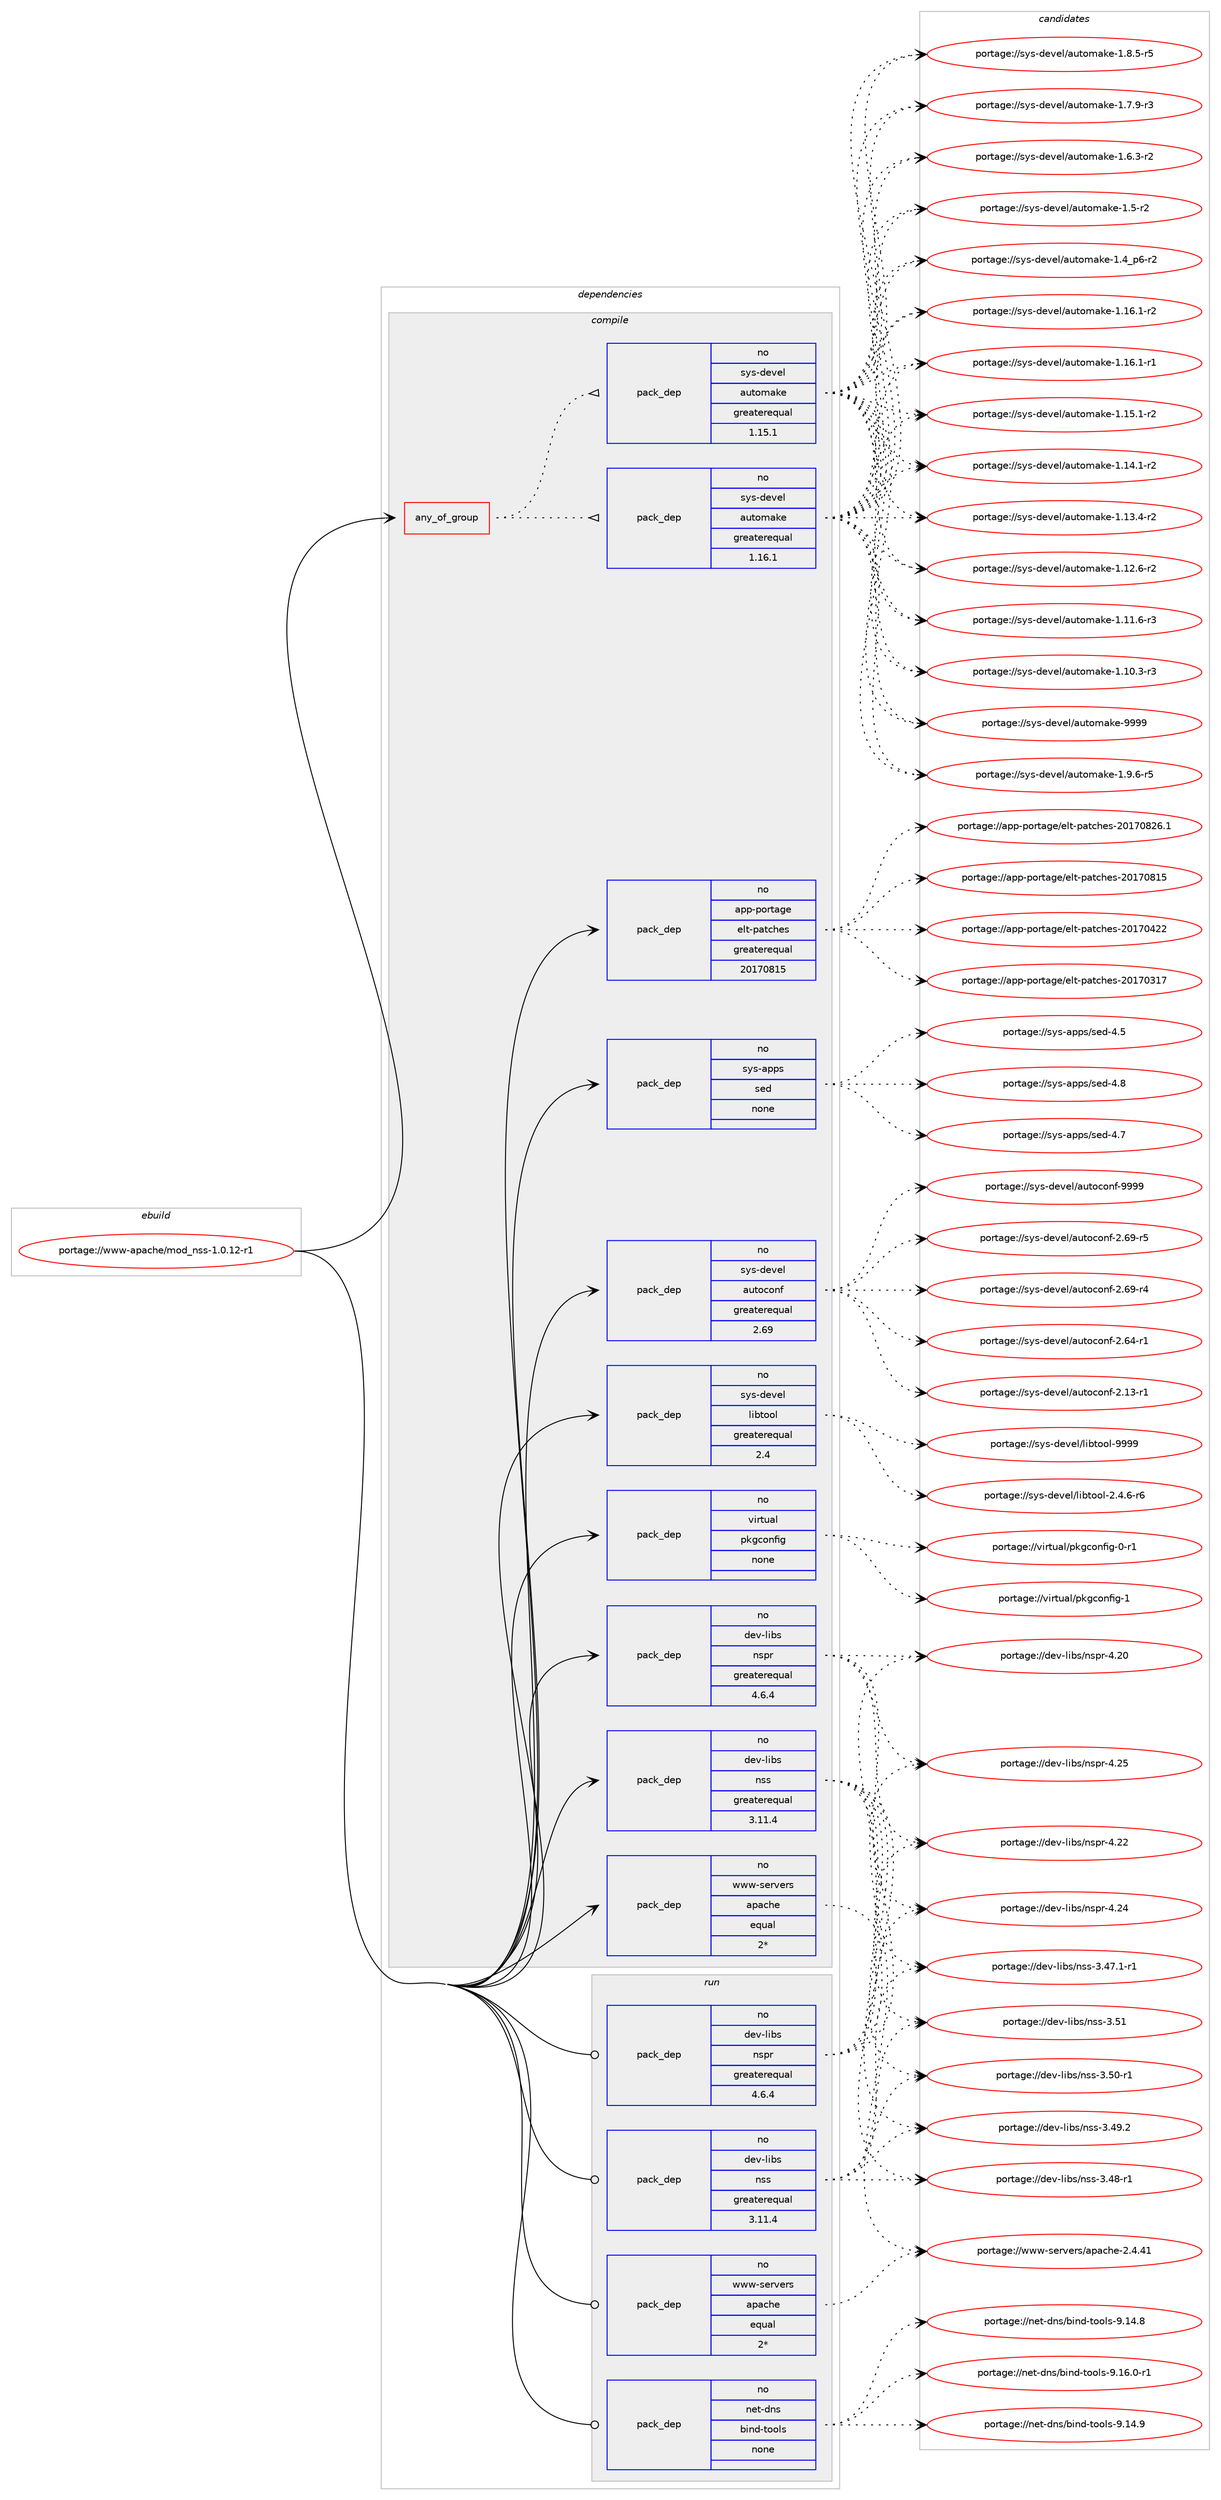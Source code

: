 digraph prolog {

# *************
# Graph options
# *************

newrank=true;
concentrate=true;
compound=true;
graph [rankdir=LR,fontname=Helvetica,fontsize=10,ranksep=1.5];#, ranksep=2.5, nodesep=0.2];
edge  [arrowhead=vee];
node  [fontname=Helvetica,fontsize=10];

# **********
# The ebuild
# **********

subgraph cluster_leftcol {
color=gray;
rank=same;
label=<<i>ebuild</i>>;
id [label="portage://www-apache/mod_nss-1.0.12-r1", color=red, width=4, href="../www-apache/mod_nss-1.0.12-r1.svg"];
}

# ****************
# The dependencies
# ****************

subgraph cluster_midcol {
color=gray;
label=<<i>dependencies</i>>;
subgraph cluster_compile {
fillcolor="#eeeeee";
style=filled;
label=<<i>compile</i>>;
subgraph any354 {
dependency19597 [label=<<TABLE BORDER="0" CELLBORDER="1" CELLSPACING="0" CELLPADDING="4"><TR><TD CELLPADDING="10">any_of_group</TD></TR></TABLE>>, shape=none, color=red];subgraph pack16303 {
dependency19598 [label=<<TABLE BORDER="0" CELLBORDER="1" CELLSPACING="0" CELLPADDING="4" WIDTH="220"><TR><TD ROWSPAN="6" CELLPADDING="30">pack_dep</TD></TR><TR><TD WIDTH="110">no</TD></TR><TR><TD>sys-devel</TD></TR><TR><TD>automake</TD></TR><TR><TD>greaterequal</TD></TR><TR><TD>1.16.1</TD></TR></TABLE>>, shape=none, color=blue];
}
dependency19597:e -> dependency19598:w [weight=20,style="dotted",arrowhead="oinv"];
subgraph pack16304 {
dependency19599 [label=<<TABLE BORDER="0" CELLBORDER="1" CELLSPACING="0" CELLPADDING="4" WIDTH="220"><TR><TD ROWSPAN="6" CELLPADDING="30">pack_dep</TD></TR><TR><TD WIDTH="110">no</TD></TR><TR><TD>sys-devel</TD></TR><TR><TD>automake</TD></TR><TR><TD>greaterequal</TD></TR><TR><TD>1.15.1</TD></TR></TABLE>>, shape=none, color=blue];
}
dependency19597:e -> dependency19599:w [weight=20,style="dotted",arrowhead="oinv"];
}
id:e -> dependency19597:w [weight=20,style="solid",arrowhead="vee"];
subgraph pack16305 {
dependency19600 [label=<<TABLE BORDER="0" CELLBORDER="1" CELLSPACING="0" CELLPADDING="4" WIDTH="220"><TR><TD ROWSPAN="6" CELLPADDING="30">pack_dep</TD></TR><TR><TD WIDTH="110">no</TD></TR><TR><TD>app-portage</TD></TR><TR><TD>elt-patches</TD></TR><TR><TD>greaterequal</TD></TR><TR><TD>20170815</TD></TR></TABLE>>, shape=none, color=blue];
}
id:e -> dependency19600:w [weight=20,style="solid",arrowhead="vee"];
subgraph pack16306 {
dependency19601 [label=<<TABLE BORDER="0" CELLBORDER="1" CELLSPACING="0" CELLPADDING="4" WIDTH="220"><TR><TD ROWSPAN="6" CELLPADDING="30">pack_dep</TD></TR><TR><TD WIDTH="110">no</TD></TR><TR><TD>dev-libs</TD></TR><TR><TD>nspr</TD></TR><TR><TD>greaterequal</TD></TR><TR><TD>4.6.4</TD></TR></TABLE>>, shape=none, color=blue];
}
id:e -> dependency19601:w [weight=20,style="solid",arrowhead="vee"];
subgraph pack16307 {
dependency19602 [label=<<TABLE BORDER="0" CELLBORDER="1" CELLSPACING="0" CELLPADDING="4" WIDTH="220"><TR><TD ROWSPAN="6" CELLPADDING="30">pack_dep</TD></TR><TR><TD WIDTH="110">no</TD></TR><TR><TD>dev-libs</TD></TR><TR><TD>nss</TD></TR><TR><TD>greaterequal</TD></TR><TR><TD>3.11.4</TD></TR></TABLE>>, shape=none, color=blue];
}
id:e -> dependency19602:w [weight=20,style="solid",arrowhead="vee"];
subgraph pack16308 {
dependency19603 [label=<<TABLE BORDER="0" CELLBORDER="1" CELLSPACING="0" CELLPADDING="4" WIDTH="220"><TR><TD ROWSPAN="6" CELLPADDING="30">pack_dep</TD></TR><TR><TD WIDTH="110">no</TD></TR><TR><TD>sys-apps</TD></TR><TR><TD>sed</TD></TR><TR><TD>none</TD></TR><TR><TD></TD></TR></TABLE>>, shape=none, color=blue];
}
id:e -> dependency19603:w [weight=20,style="solid",arrowhead="vee"];
subgraph pack16309 {
dependency19604 [label=<<TABLE BORDER="0" CELLBORDER="1" CELLSPACING="0" CELLPADDING="4" WIDTH="220"><TR><TD ROWSPAN="6" CELLPADDING="30">pack_dep</TD></TR><TR><TD WIDTH="110">no</TD></TR><TR><TD>sys-devel</TD></TR><TR><TD>autoconf</TD></TR><TR><TD>greaterequal</TD></TR><TR><TD>2.69</TD></TR></TABLE>>, shape=none, color=blue];
}
id:e -> dependency19604:w [weight=20,style="solid",arrowhead="vee"];
subgraph pack16310 {
dependency19605 [label=<<TABLE BORDER="0" CELLBORDER="1" CELLSPACING="0" CELLPADDING="4" WIDTH="220"><TR><TD ROWSPAN="6" CELLPADDING="30">pack_dep</TD></TR><TR><TD WIDTH="110">no</TD></TR><TR><TD>sys-devel</TD></TR><TR><TD>libtool</TD></TR><TR><TD>greaterequal</TD></TR><TR><TD>2.4</TD></TR></TABLE>>, shape=none, color=blue];
}
id:e -> dependency19605:w [weight=20,style="solid",arrowhead="vee"];
subgraph pack16311 {
dependency19606 [label=<<TABLE BORDER="0" CELLBORDER="1" CELLSPACING="0" CELLPADDING="4" WIDTH="220"><TR><TD ROWSPAN="6" CELLPADDING="30">pack_dep</TD></TR><TR><TD WIDTH="110">no</TD></TR><TR><TD>virtual</TD></TR><TR><TD>pkgconfig</TD></TR><TR><TD>none</TD></TR><TR><TD></TD></TR></TABLE>>, shape=none, color=blue];
}
id:e -> dependency19606:w [weight=20,style="solid",arrowhead="vee"];
subgraph pack16312 {
dependency19607 [label=<<TABLE BORDER="0" CELLBORDER="1" CELLSPACING="0" CELLPADDING="4" WIDTH="220"><TR><TD ROWSPAN="6" CELLPADDING="30">pack_dep</TD></TR><TR><TD WIDTH="110">no</TD></TR><TR><TD>www-servers</TD></TR><TR><TD>apache</TD></TR><TR><TD>equal</TD></TR><TR><TD>2*</TD></TR></TABLE>>, shape=none, color=blue];
}
id:e -> dependency19607:w [weight=20,style="solid",arrowhead="vee"];
}
subgraph cluster_compileandrun {
fillcolor="#eeeeee";
style=filled;
label=<<i>compile and run</i>>;
}
subgraph cluster_run {
fillcolor="#eeeeee";
style=filled;
label=<<i>run</i>>;
subgraph pack16313 {
dependency19608 [label=<<TABLE BORDER="0" CELLBORDER="1" CELLSPACING="0" CELLPADDING="4" WIDTH="220"><TR><TD ROWSPAN="6" CELLPADDING="30">pack_dep</TD></TR><TR><TD WIDTH="110">no</TD></TR><TR><TD>dev-libs</TD></TR><TR><TD>nspr</TD></TR><TR><TD>greaterequal</TD></TR><TR><TD>4.6.4</TD></TR></TABLE>>, shape=none, color=blue];
}
id:e -> dependency19608:w [weight=20,style="solid",arrowhead="odot"];
subgraph pack16314 {
dependency19609 [label=<<TABLE BORDER="0" CELLBORDER="1" CELLSPACING="0" CELLPADDING="4" WIDTH="220"><TR><TD ROWSPAN="6" CELLPADDING="30">pack_dep</TD></TR><TR><TD WIDTH="110">no</TD></TR><TR><TD>dev-libs</TD></TR><TR><TD>nss</TD></TR><TR><TD>greaterequal</TD></TR><TR><TD>3.11.4</TD></TR></TABLE>>, shape=none, color=blue];
}
id:e -> dependency19609:w [weight=20,style="solid",arrowhead="odot"];
subgraph pack16315 {
dependency19610 [label=<<TABLE BORDER="0" CELLBORDER="1" CELLSPACING="0" CELLPADDING="4" WIDTH="220"><TR><TD ROWSPAN="6" CELLPADDING="30">pack_dep</TD></TR><TR><TD WIDTH="110">no</TD></TR><TR><TD>net-dns</TD></TR><TR><TD>bind-tools</TD></TR><TR><TD>none</TD></TR><TR><TD></TD></TR></TABLE>>, shape=none, color=blue];
}
id:e -> dependency19610:w [weight=20,style="solid",arrowhead="odot"];
subgraph pack16316 {
dependency19611 [label=<<TABLE BORDER="0" CELLBORDER="1" CELLSPACING="0" CELLPADDING="4" WIDTH="220"><TR><TD ROWSPAN="6" CELLPADDING="30">pack_dep</TD></TR><TR><TD WIDTH="110">no</TD></TR><TR><TD>www-servers</TD></TR><TR><TD>apache</TD></TR><TR><TD>equal</TD></TR><TR><TD>2*</TD></TR></TABLE>>, shape=none, color=blue];
}
id:e -> dependency19611:w [weight=20,style="solid",arrowhead="odot"];
}
}

# **************
# The candidates
# **************

subgraph cluster_choices {
rank=same;
color=gray;
label=<<i>candidates</i>>;

subgraph choice16303 {
color=black;
nodesep=1;
choice115121115451001011181011084797117116111109971071014557575757 [label="portage://sys-devel/automake-9999", color=red, width=4,href="../sys-devel/automake-9999.svg"];
choice115121115451001011181011084797117116111109971071014549465746544511453 [label="portage://sys-devel/automake-1.9.6-r5", color=red, width=4,href="../sys-devel/automake-1.9.6-r5.svg"];
choice115121115451001011181011084797117116111109971071014549465646534511453 [label="portage://sys-devel/automake-1.8.5-r5", color=red, width=4,href="../sys-devel/automake-1.8.5-r5.svg"];
choice115121115451001011181011084797117116111109971071014549465546574511451 [label="portage://sys-devel/automake-1.7.9-r3", color=red, width=4,href="../sys-devel/automake-1.7.9-r3.svg"];
choice115121115451001011181011084797117116111109971071014549465446514511450 [label="portage://sys-devel/automake-1.6.3-r2", color=red, width=4,href="../sys-devel/automake-1.6.3-r2.svg"];
choice11512111545100101118101108479711711611110997107101454946534511450 [label="portage://sys-devel/automake-1.5-r2", color=red, width=4,href="../sys-devel/automake-1.5-r2.svg"];
choice115121115451001011181011084797117116111109971071014549465295112544511450 [label="portage://sys-devel/automake-1.4_p6-r2", color=red, width=4,href="../sys-devel/automake-1.4_p6-r2.svg"];
choice11512111545100101118101108479711711611110997107101454946495446494511450 [label="portage://sys-devel/automake-1.16.1-r2", color=red, width=4,href="../sys-devel/automake-1.16.1-r2.svg"];
choice11512111545100101118101108479711711611110997107101454946495446494511449 [label="portage://sys-devel/automake-1.16.1-r1", color=red, width=4,href="../sys-devel/automake-1.16.1-r1.svg"];
choice11512111545100101118101108479711711611110997107101454946495346494511450 [label="portage://sys-devel/automake-1.15.1-r2", color=red, width=4,href="../sys-devel/automake-1.15.1-r2.svg"];
choice11512111545100101118101108479711711611110997107101454946495246494511450 [label="portage://sys-devel/automake-1.14.1-r2", color=red, width=4,href="../sys-devel/automake-1.14.1-r2.svg"];
choice11512111545100101118101108479711711611110997107101454946495146524511450 [label="portage://sys-devel/automake-1.13.4-r2", color=red, width=4,href="../sys-devel/automake-1.13.4-r2.svg"];
choice11512111545100101118101108479711711611110997107101454946495046544511450 [label="portage://sys-devel/automake-1.12.6-r2", color=red, width=4,href="../sys-devel/automake-1.12.6-r2.svg"];
choice11512111545100101118101108479711711611110997107101454946494946544511451 [label="portage://sys-devel/automake-1.11.6-r3", color=red, width=4,href="../sys-devel/automake-1.11.6-r3.svg"];
choice11512111545100101118101108479711711611110997107101454946494846514511451 [label="portage://sys-devel/automake-1.10.3-r3", color=red, width=4,href="../sys-devel/automake-1.10.3-r3.svg"];
dependency19598:e -> choice115121115451001011181011084797117116111109971071014557575757:w [style=dotted,weight="100"];
dependency19598:e -> choice115121115451001011181011084797117116111109971071014549465746544511453:w [style=dotted,weight="100"];
dependency19598:e -> choice115121115451001011181011084797117116111109971071014549465646534511453:w [style=dotted,weight="100"];
dependency19598:e -> choice115121115451001011181011084797117116111109971071014549465546574511451:w [style=dotted,weight="100"];
dependency19598:e -> choice115121115451001011181011084797117116111109971071014549465446514511450:w [style=dotted,weight="100"];
dependency19598:e -> choice11512111545100101118101108479711711611110997107101454946534511450:w [style=dotted,weight="100"];
dependency19598:e -> choice115121115451001011181011084797117116111109971071014549465295112544511450:w [style=dotted,weight="100"];
dependency19598:e -> choice11512111545100101118101108479711711611110997107101454946495446494511450:w [style=dotted,weight="100"];
dependency19598:e -> choice11512111545100101118101108479711711611110997107101454946495446494511449:w [style=dotted,weight="100"];
dependency19598:e -> choice11512111545100101118101108479711711611110997107101454946495346494511450:w [style=dotted,weight="100"];
dependency19598:e -> choice11512111545100101118101108479711711611110997107101454946495246494511450:w [style=dotted,weight="100"];
dependency19598:e -> choice11512111545100101118101108479711711611110997107101454946495146524511450:w [style=dotted,weight="100"];
dependency19598:e -> choice11512111545100101118101108479711711611110997107101454946495046544511450:w [style=dotted,weight="100"];
dependency19598:e -> choice11512111545100101118101108479711711611110997107101454946494946544511451:w [style=dotted,weight="100"];
dependency19598:e -> choice11512111545100101118101108479711711611110997107101454946494846514511451:w [style=dotted,weight="100"];
}
subgraph choice16304 {
color=black;
nodesep=1;
choice115121115451001011181011084797117116111109971071014557575757 [label="portage://sys-devel/automake-9999", color=red, width=4,href="../sys-devel/automake-9999.svg"];
choice115121115451001011181011084797117116111109971071014549465746544511453 [label="portage://sys-devel/automake-1.9.6-r5", color=red, width=4,href="../sys-devel/automake-1.9.6-r5.svg"];
choice115121115451001011181011084797117116111109971071014549465646534511453 [label="portage://sys-devel/automake-1.8.5-r5", color=red, width=4,href="../sys-devel/automake-1.8.5-r5.svg"];
choice115121115451001011181011084797117116111109971071014549465546574511451 [label="portage://sys-devel/automake-1.7.9-r3", color=red, width=4,href="../sys-devel/automake-1.7.9-r3.svg"];
choice115121115451001011181011084797117116111109971071014549465446514511450 [label="portage://sys-devel/automake-1.6.3-r2", color=red, width=4,href="../sys-devel/automake-1.6.3-r2.svg"];
choice11512111545100101118101108479711711611110997107101454946534511450 [label="portage://sys-devel/automake-1.5-r2", color=red, width=4,href="../sys-devel/automake-1.5-r2.svg"];
choice115121115451001011181011084797117116111109971071014549465295112544511450 [label="portage://sys-devel/automake-1.4_p6-r2", color=red, width=4,href="../sys-devel/automake-1.4_p6-r2.svg"];
choice11512111545100101118101108479711711611110997107101454946495446494511450 [label="portage://sys-devel/automake-1.16.1-r2", color=red, width=4,href="../sys-devel/automake-1.16.1-r2.svg"];
choice11512111545100101118101108479711711611110997107101454946495446494511449 [label="portage://sys-devel/automake-1.16.1-r1", color=red, width=4,href="../sys-devel/automake-1.16.1-r1.svg"];
choice11512111545100101118101108479711711611110997107101454946495346494511450 [label="portage://sys-devel/automake-1.15.1-r2", color=red, width=4,href="../sys-devel/automake-1.15.1-r2.svg"];
choice11512111545100101118101108479711711611110997107101454946495246494511450 [label="portage://sys-devel/automake-1.14.1-r2", color=red, width=4,href="../sys-devel/automake-1.14.1-r2.svg"];
choice11512111545100101118101108479711711611110997107101454946495146524511450 [label="portage://sys-devel/automake-1.13.4-r2", color=red, width=4,href="../sys-devel/automake-1.13.4-r2.svg"];
choice11512111545100101118101108479711711611110997107101454946495046544511450 [label="portage://sys-devel/automake-1.12.6-r2", color=red, width=4,href="../sys-devel/automake-1.12.6-r2.svg"];
choice11512111545100101118101108479711711611110997107101454946494946544511451 [label="portage://sys-devel/automake-1.11.6-r3", color=red, width=4,href="../sys-devel/automake-1.11.6-r3.svg"];
choice11512111545100101118101108479711711611110997107101454946494846514511451 [label="portage://sys-devel/automake-1.10.3-r3", color=red, width=4,href="../sys-devel/automake-1.10.3-r3.svg"];
dependency19599:e -> choice115121115451001011181011084797117116111109971071014557575757:w [style=dotted,weight="100"];
dependency19599:e -> choice115121115451001011181011084797117116111109971071014549465746544511453:w [style=dotted,weight="100"];
dependency19599:e -> choice115121115451001011181011084797117116111109971071014549465646534511453:w [style=dotted,weight="100"];
dependency19599:e -> choice115121115451001011181011084797117116111109971071014549465546574511451:w [style=dotted,weight="100"];
dependency19599:e -> choice115121115451001011181011084797117116111109971071014549465446514511450:w [style=dotted,weight="100"];
dependency19599:e -> choice11512111545100101118101108479711711611110997107101454946534511450:w [style=dotted,weight="100"];
dependency19599:e -> choice115121115451001011181011084797117116111109971071014549465295112544511450:w [style=dotted,weight="100"];
dependency19599:e -> choice11512111545100101118101108479711711611110997107101454946495446494511450:w [style=dotted,weight="100"];
dependency19599:e -> choice11512111545100101118101108479711711611110997107101454946495446494511449:w [style=dotted,weight="100"];
dependency19599:e -> choice11512111545100101118101108479711711611110997107101454946495346494511450:w [style=dotted,weight="100"];
dependency19599:e -> choice11512111545100101118101108479711711611110997107101454946495246494511450:w [style=dotted,weight="100"];
dependency19599:e -> choice11512111545100101118101108479711711611110997107101454946495146524511450:w [style=dotted,weight="100"];
dependency19599:e -> choice11512111545100101118101108479711711611110997107101454946495046544511450:w [style=dotted,weight="100"];
dependency19599:e -> choice11512111545100101118101108479711711611110997107101454946494946544511451:w [style=dotted,weight="100"];
dependency19599:e -> choice11512111545100101118101108479711711611110997107101454946494846514511451:w [style=dotted,weight="100"];
}
subgraph choice16305 {
color=black;
nodesep=1;
choice971121124511211111411697103101471011081164511297116991041011154550484955485650544649 [label="portage://app-portage/elt-patches-20170826.1", color=red, width=4,href="../app-portage/elt-patches-20170826.1.svg"];
choice97112112451121111141169710310147101108116451129711699104101115455048495548564953 [label="portage://app-portage/elt-patches-20170815", color=red, width=4,href="../app-portage/elt-patches-20170815.svg"];
choice97112112451121111141169710310147101108116451129711699104101115455048495548525050 [label="portage://app-portage/elt-patches-20170422", color=red, width=4,href="../app-portage/elt-patches-20170422.svg"];
choice97112112451121111141169710310147101108116451129711699104101115455048495548514955 [label="portage://app-portage/elt-patches-20170317", color=red, width=4,href="../app-portage/elt-patches-20170317.svg"];
dependency19600:e -> choice971121124511211111411697103101471011081164511297116991041011154550484955485650544649:w [style=dotted,weight="100"];
dependency19600:e -> choice97112112451121111141169710310147101108116451129711699104101115455048495548564953:w [style=dotted,weight="100"];
dependency19600:e -> choice97112112451121111141169710310147101108116451129711699104101115455048495548525050:w [style=dotted,weight="100"];
dependency19600:e -> choice97112112451121111141169710310147101108116451129711699104101115455048495548514955:w [style=dotted,weight="100"];
}
subgraph choice16306 {
color=black;
nodesep=1;
choice1001011184510810598115471101151121144552465053 [label="portage://dev-libs/nspr-4.25", color=red, width=4,href="../dev-libs/nspr-4.25.svg"];
choice1001011184510810598115471101151121144552465052 [label="portage://dev-libs/nspr-4.24", color=red, width=4,href="../dev-libs/nspr-4.24.svg"];
choice1001011184510810598115471101151121144552465050 [label="portage://dev-libs/nspr-4.22", color=red, width=4,href="../dev-libs/nspr-4.22.svg"];
choice1001011184510810598115471101151121144552465048 [label="portage://dev-libs/nspr-4.20", color=red, width=4,href="../dev-libs/nspr-4.20.svg"];
dependency19601:e -> choice1001011184510810598115471101151121144552465053:w [style=dotted,weight="100"];
dependency19601:e -> choice1001011184510810598115471101151121144552465052:w [style=dotted,weight="100"];
dependency19601:e -> choice1001011184510810598115471101151121144552465050:w [style=dotted,weight="100"];
dependency19601:e -> choice1001011184510810598115471101151121144552465048:w [style=dotted,weight="100"];
}
subgraph choice16307 {
color=black;
nodesep=1;
choice1001011184510810598115471101151154551465349 [label="portage://dev-libs/nss-3.51", color=red, width=4,href="../dev-libs/nss-3.51.svg"];
choice10010111845108105981154711011511545514653484511449 [label="portage://dev-libs/nss-3.50-r1", color=red, width=4,href="../dev-libs/nss-3.50-r1.svg"];
choice10010111845108105981154711011511545514652574650 [label="portage://dev-libs/nss-3.49.2", color=red, width=4,href="../dev-libs/nss-3.49.2.svg"];
choice10010111845108105981154711011511545514652564511449 [label="portage://dev-libs/nss-3.48-r1", color=red, width=4,href="../dev-libs/nss-3.48-r1.svg"];
choice100101118451081059811547110115115455146525546494511449 [label="portage://dev-libs/nss-3.47.1-r1", color=red, width=4,href="../dev-libs/nss-3.47.1-r1.svg"];
dependency19602:e -> choice1001011184510810598115471101151154551465349:w [style=dotted,weight="100"];
dependency19602:e -> choice10010111845108105981154711011511545514653484511449:w [style=dotted,weight="100"];
dependency19602:e -> choice10010111845108105981154711011511545514652574650:w [style=dotted,weight="100"];
dependency19602:e -> choice10010111845108105981154711011511545514652564511449:w [style=dotted,weight="100"];
dependency19602:e -> choice100101118451081059811547110115115455146525546494511449:w [style=dotted,weight="100"];
}
subgraph choice16308 {
color=black;
nodesep=1;
choice11512111545971121121154711510110045524656 [label="portage://sys-apps/sed-4.8", color=red, width=4,href="../sys-apps/sed-4.8.svg"];
choice11512111545971121121154711510110045524655 [label="portage://sys-apps/sed-4.7", color=red, width=4,href="../sys-apps/sed-4.7.svg"];
choice11512111545971121121154711510110045524653 [label="portage://sys-apps/sed-4.5", color=red, width=4,href="../sys-apps/sed-4.5.svg"];
dependency19603:e -> choice11512111545971121121154711510110045524656:w [style=dotted,weight="100"];
dependency19603:e -> choice11512111545971121121154711510110045524655:w [style=dotted,weight="100"];
dependency19603:e -> choice11512111545971121121154711510110045524653:w [style=dotted,weight="100"];
}
subgraph choice16309 {
color=black;
nodesep=1;
choice115121115451001011181011084797117116111991111101024557575757 [label="portage://sys-devel/autoconf-9999", color=red, width=4,href="../sys-devel/autoconf-9999.svg"];
choice1151211154510010111810110847971171161119911111010245504654574511453 [label="portage://sys-devel/autoconf-2.69-r5", color=red, width=4,href="../sys-devel/autoconf-2.69-r5.svg"];
choice1151211154510010111810110847971171161119911111010245504654574511452 [label="portage://sys-devel/autoconf-2.69-r4", color=red, width=4,href="../sys-devel/autoconf-2.69-r4.svg"];
choice1151211154510010111810110847971171161119911111010245504654524511449 [label="portage://sys-devel/autoconf-2.64-r1", color=red, width=4,href="../sys-devel/autoconf-2.64-r1.svg"];
choice1151211154510010111810110847971171161119911111010245504649514511449 [label="portage://sys-devel/autoconf-2.13-r1", color=red, width=4,href="../sys-devel/autoconf-2.13-r1.svg"];
dependency19604:e -> choice115121115451001011181011084797117116111991111101024557575757:w [style=dotted,weight="100"];
dependency19604:e -> choice1151211154510010111810110847971171161119911111010245504654574511453:w [style=dotted,weight="100"];
dependency19604:e -> choice1151211154510010111810110847971171161119911111010245504654574511452:w [style=dotted,weight="100"];
dependency19604:e -> choice1151211154510010111810110847971171161119911111010245504654524511449:w [style=dotted,weight="100"];
dependency19604:e -> choice1151211154510010111810110847971171161119911111010245504649514511449:w [style=dotted,weight="100"];
}
subgraph choice16310 {
color=black;
nodesep=1;
choice1151211154510010111810110847108105981161111111084557575757 [label="portage://sys-devel/libtool-9999", color=red, width=4,href="../sys-devel/libtool-9999.svg"];
choice1151211154510010111810110847108105981161111111084550465246544511454 [label="portage://sys-devel/libtool-2.4.6-r6", color=red, width=4,href="../sys-devel/libtool-2.4.6-r6.svg"];
dependency19605:e -> choice1151211154510010111810110847108105981161111111084557575757:w [style=dotted,weight="100"];
dependency19605:e -> choice1151211154510010111810110847108105981161111111084550465246544511454:w [style=dotted,weight="100"];
}
subgraph choice16311 {
color=black;
nodesep=1;
choice1181051141161179710847112107103991111101021051034549 [label="portage://virtual/pkgconfig-1", color=red, width=4,href="../virtual/pkgconfig-1.svg"];
choice11810511411611797108471121071039911111010210510345484511449 [label="portage://virtual/pkgconfig-0-r1", color=red, width=4,href="../virtual/pkgconfig-0-r1.svg"];
dependency19606:e -> choice1181051141161179710847112107103991111101021051034549:w [style=dotted,weight="100"];
dependency19606:e -> choice11810511411611797108471121071039911111010210510345484511449:w [style=dotted,weight="100"];
}
subgraph choice16312 {
color=black;
nodesep=1;
choice119119119451151011141181011141154797112979910410145504652465249 [label="portage://www-servers/apache-2.4.41", color=red, width=4,href="../www-servers/apache-2.4.41.svg"];
dependency19607:e -> choice119119119451151011141181011141154797112979910410145504652465249:w [style=dotted,weight="100"];
}
subgraph choice16313 {
color=black;
nodesep=1;
choice1001011184510810598115471101151121144552465053 [label="portage://dev-libs/nspr-4.25", color=red, width=4,href="../dev-libs/nspr-4.25.svg"];
choice1001011184510810598115471101151121144552465052 [label="portage://dev-libs/nspr-4.24", color=red, width=4,href="../dev-libs/nspr-4.24.svg"];
choice1001011184510810598115471101151121144552465050 [label="portage://dev-libs/nspr-4.22", color=red, width=4,href="../dev-libs/nspr-4.22.svg"];
choice1001011184510810598115471101151121144552465048 [label="portage://dev-libs/nspr-4.20", color=red, width=4,href="../dev-libs/nspr-4.20.svg"];
dependency19608:e -> choice1001011184510810598115471101151121144552465053:w [style=dotted,weight="100"];
dependency19608:e -> choice1001011184510810598115471101151121144552465052:w [style=dotted,weight="100"];
dependency19608:e -> choice1001011184510810598115471101151121144552465050:w [style=dotted,weight="100"];
dependency19608:e -> choice1001011184510810598115471101151121144552465048:w [style=dotted,weight="100"];
}
subgraph choice16314 {
color=black;
nodesep=1;
choice1001011184510810598115471101151154551465349 [label="portage://dev-libs/nss-3.51", color=red, width=4,href="../dev-libs/nss-3.51.svg"];
choice10010111845108105981154711011511545514653484511449 [label="portage://dev-libs/nss-3.50-r1", color=red, width=4,href="../dev-libs/nss-3.50-r1.svg"];
choice10010111845108105981154711011511545514652574650 [label="portage://dev-libs/nss-3.49.2", color=red, width=4,href="../dev-libs/nss-3.49.2.svg"];
choice10010111845108105981154711011511545514652564511449 [label="portage://dev-libs/nss-3.48-r1", color=red, width=4,href="../dev-libs/nss-3.48-r1.svg"];
choice100101118451081059811547110115115455146525546494511449 [label="portage://dev-libs/nss-3.47.1-r1", color=red, width=4,href="../dev-libs/nss-3.47.1-r1.svg"];
dependency19609:e -> choice1001011184510810598115471101151154551465349:w [style=dotted,weight="100"];
dependency19609:e -> choice10010111845108105981154711011511545514653484511449:w [style=dotted,weight="100"];
dependency19609:e -> choice10010111845108105981154711011511545514652574650:w [style=dotted,weight="100"];
dependency19609:e -> choice10010111845108105981154711011511545514652564511449:w [style=dotted,weight="100"];
dependency19609:e -> choice100101118451081059811547110115115455146525546494511449:w [style=dotted,weight="100"];
}
subgraph choice16315 {
color=black;
nodesep=1;
choice11010111645100110115479810511010045116111111108115455746495446484511449 [label="portage://net-dns/bind-tools-9.16.0-r1", color=red, width=4,href="../net-dns/bind-tools-9.16.0-r1.svg"];
choice1101011164510011011547981051101004511611111110811545574649524657 [label="portage://net-dns/bind-tools-9.14.9", color=red, width=4,href="../net-dns/bind-tools-9.14.9.svg"];
choice1101011164510011011547981051101004511611111110811545574649524656 [label="portage://net-dns/bind-tools-9.14.8", color=red, width=4,href="../net-dns/bind-tools-9.14.8.svg"];
dependency19610:e -> choice11010111645100110115479810511010045116111111108115455746495446484511449:w [style=dotted,weight="100"];
dependency19610:e -> choice1101011164510011011547981051101004511611111110811545574649524657:w [style=dotted,weight="100"];
dependency19610:e -> choice1101011164510011011547981051101004511611111110811545574649524656:w [style=dotted,weight="100"];
}
subgraph choice16316 {
color=black;
nodesep=1;
choice119119119451151011141181011141154797112979910410145504652465249 [label="portage://www-servers/apache-2.4.41", color=red, width=4,href="../www-servers/apache-2.4.41.svg"];
dependency19611:e -> choice119119119451151011141181011141154797112979910410145504652465249:w [style=dotted,weight="100"];
}
}

}
